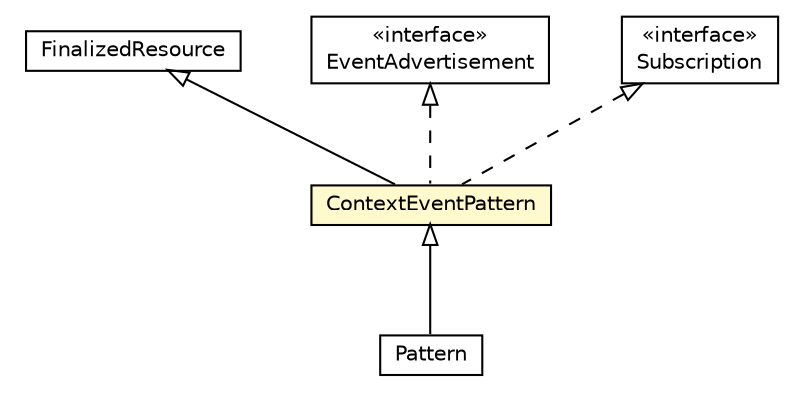 #!/usr/local/bin/dot
#
# Class diagram 
# Generated by UMLGraph version R5_6-24-gf6e263 (http://www.umlgraph.org/)
#

digraph G {
	edge [fontname="Helvetica",fontsize=10,labelfontname="Helvetica",labelfontsize=10];
	node [fontname="Helvetica",fontsize=10,shape=plaintext];
	nodesep=0.25;
	ranksep=0.5;
	// org.universAAL.middleware.rdf.FinalizedResource
	c3174350 [label=<<table title="org.universAAL.middleware.rdf.FinalizedResource" border="0" cellborder="1" cellspacing="0" cellpadding="2" port="p" href="../rdf/FinalizedResource.html">
		<tr><td><table border="0" cellspacing="0" cellpadding="1">
<tr><td align="center" balign="center"> FinalizedResource </td></tr>
		</table></td></tr>
		</table>>, URL="../rdf/FinalizedResource.html", fontname="Helvetica", fontcolor="black", fontsize=10.0];
	// org.universAAL.middleware.bus.model.matchable.EventAdvertisement
	c3174649 [label=<<table title="org.universAAL.middleware.bus.model.matchable.EventAdvertisement" border="0" cellborder="1" cellspacing="0" cellpadding="2" port="p" href="../bus/model/matchable/EventAdvertisement.html">
		<tr><td><table border="0" cellspacing="0" cellpadding="1">
<tr><td align="center" balign="center"> &#171;interface&#187; </td></tr>
<tr><td align="center" balign="center"> EventAdvertisement </td></tr>
		</table></td></tr>
		</table>>, URL="../bus/model/matchable/EventAdvertisement.html", fontname="Helvetica", fontcolor="black", fontsize=10.0];
	// org.universAAL.middleware.bus.model.matchable.Subscription
	c3174650 [label=<<table title="org.universAAL.middleware.bus.model.matchable.Subscription" border="0" cellborder="1" cellspacing="0" cellpadding="2" port="p" href="../bus/model/matchable/Subscription.html">
		<tr><td><table border="0" cellspacing="0" cellpadding="1">
<tr><td align="center" balign="center"> &#171;interface&#187; </td></tr>
<tr><td align="center" balign="center"> Subscription </td></tr>
		</table></td></tr>
		</table>>, URL="../bus/model/matchable/Subscription.html", fontname="Helvetica", fontcolor="black", fontsize=10.0];
	// org.universAAL.middleware.context.ContextEventPattern
	c3174675 [label=<<table title="org.universAAL.middleware.context.ContextEventPattern" border="0" cellborder="1" cellspacing="0" cellpadding="2" port="p" bgcolor="lemonChiffon" href="./ContextEventPattern.html">
		<tr><td><table border="0" cellspacing="0" cellpadding="1">
<tr><td align="center" balign="center"> ContextEventPattern </td></tr>
		</table></td></tr>
		</table>>, URL="./ContextEventPattern.html", fontname="Helvetica", fontcolor="black", fontsize=10.0];
	// org.universAAL.support.utils.context.Pattern
	c3175097 [label=<<table title="org.universAAL.support.utils.context.Pattern" border="0" cellborder="1" cellspacing="0" cellpadding="2" port="p" href="../../support/utils/context/Pattern.html">
		<tr><td><table border="0" cellspacing="0" cellpadding="1">
<tr><td align="center" balign="center"> Pattern </td></tr>
		</table></td></tr>
		</table>>, URL="../../support/utils/context/Pattern.html", fontname="Helvetica", fontcolor="black", fontsize=10.0];
	//org.universAAL.middleware.context.ContextEventPattern extends org.universAAL.middleware.rdf.FinalizedResource
	c3174350:p -> c3174675:p [dir=back,arrowtail=empty];
	//org.universAAL.middleware.context.ContextEventPattern implements org.universAAL.middleware.bus.model.matchable.EventAdvertisement
	c3174649:p -> c3174675:p [dir=back,arrowtail=empty,style=dashed];
	//org.universAAL.middleware.context.ContextEventPattern implements org.universAAL.middleware.bus.model.matchable.Subscription
	c3174650:p -> c3174675:p [dir=back,arrowtail=empty,style=dashed];
	//org.universAAL.support.utils.context.Pattern extends org.universAAL.middleware.context.ContextEventPattern
	c3174675:p -> c3175097:p [dir=back,arrowtail=empty];
}

